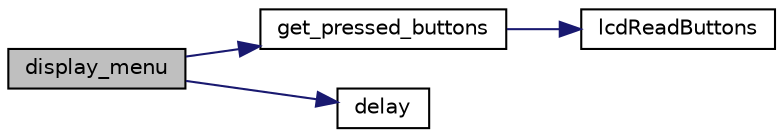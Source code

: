digraph "display_menu"
{
  edge [fontname="Helvetica",fontsize="10",labelfontname="Helvetica",labelfontsize="10"];
  node [fontname="Helvetica",fontsize="10",shape=record];
  rankdir="LR";
  Node2 [label="display_menu",height=0.2,width=0.4,color="black", fillcolor="grey75", style="filled", fontcolor="black"];
  Node2 -> Node3 [color="midnightblue",fontsize="10",style="solid",fontname="Helvetica"];
  Node3 [label="get_pressed_buttons",height=0.2,width=0.4,color="black", fillcolor="white", style="filled",URL="$menu_8h.html#aa9a4e5adb901d98d53599e136792a07a"];
  Node3 -> Node4 [color="midnightblue",fontsize="10",style="solid",fontname="Helvetica"];
  Node4 [label="lcdReadButtons",height=0.2,width=0.4,color="black", fillcolor="white", style="filled",URL="$_a_p_i_8h.html#a040d36e5c81594fd05d5042f3e540aed"];
  Node2 -> Node5 [color="midnightblue",fontsize="10",style="solid",fontname="Helvetica"];
  Node5 [label="delay",height=0.2,width=0.4,color="black", fillcolor="white", style="filled",URL="$_a_p_i_8h.html#a1c59207742a1acf45a8957d7f04f9dfe"];
}
